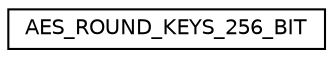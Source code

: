 digraph "Graphical Class Hierarchy"
{
  edge [fontname="Helvetica",fontsize="10",labelfontname="Helvetica",labelfontsize="10"];
  node [fontname="Helvetica",fontsize="10",shape=record];
  rankdir="LR";
  Node1 [label="AES_ROUND_KEYS_256_BIT",height=0.2,width=0.4,color="black", fillcolor="white", style="filled",URL="$struct_a_e_s___r_o_u_n_d___k_e_y_s__256___b_i_t.html"];
}
